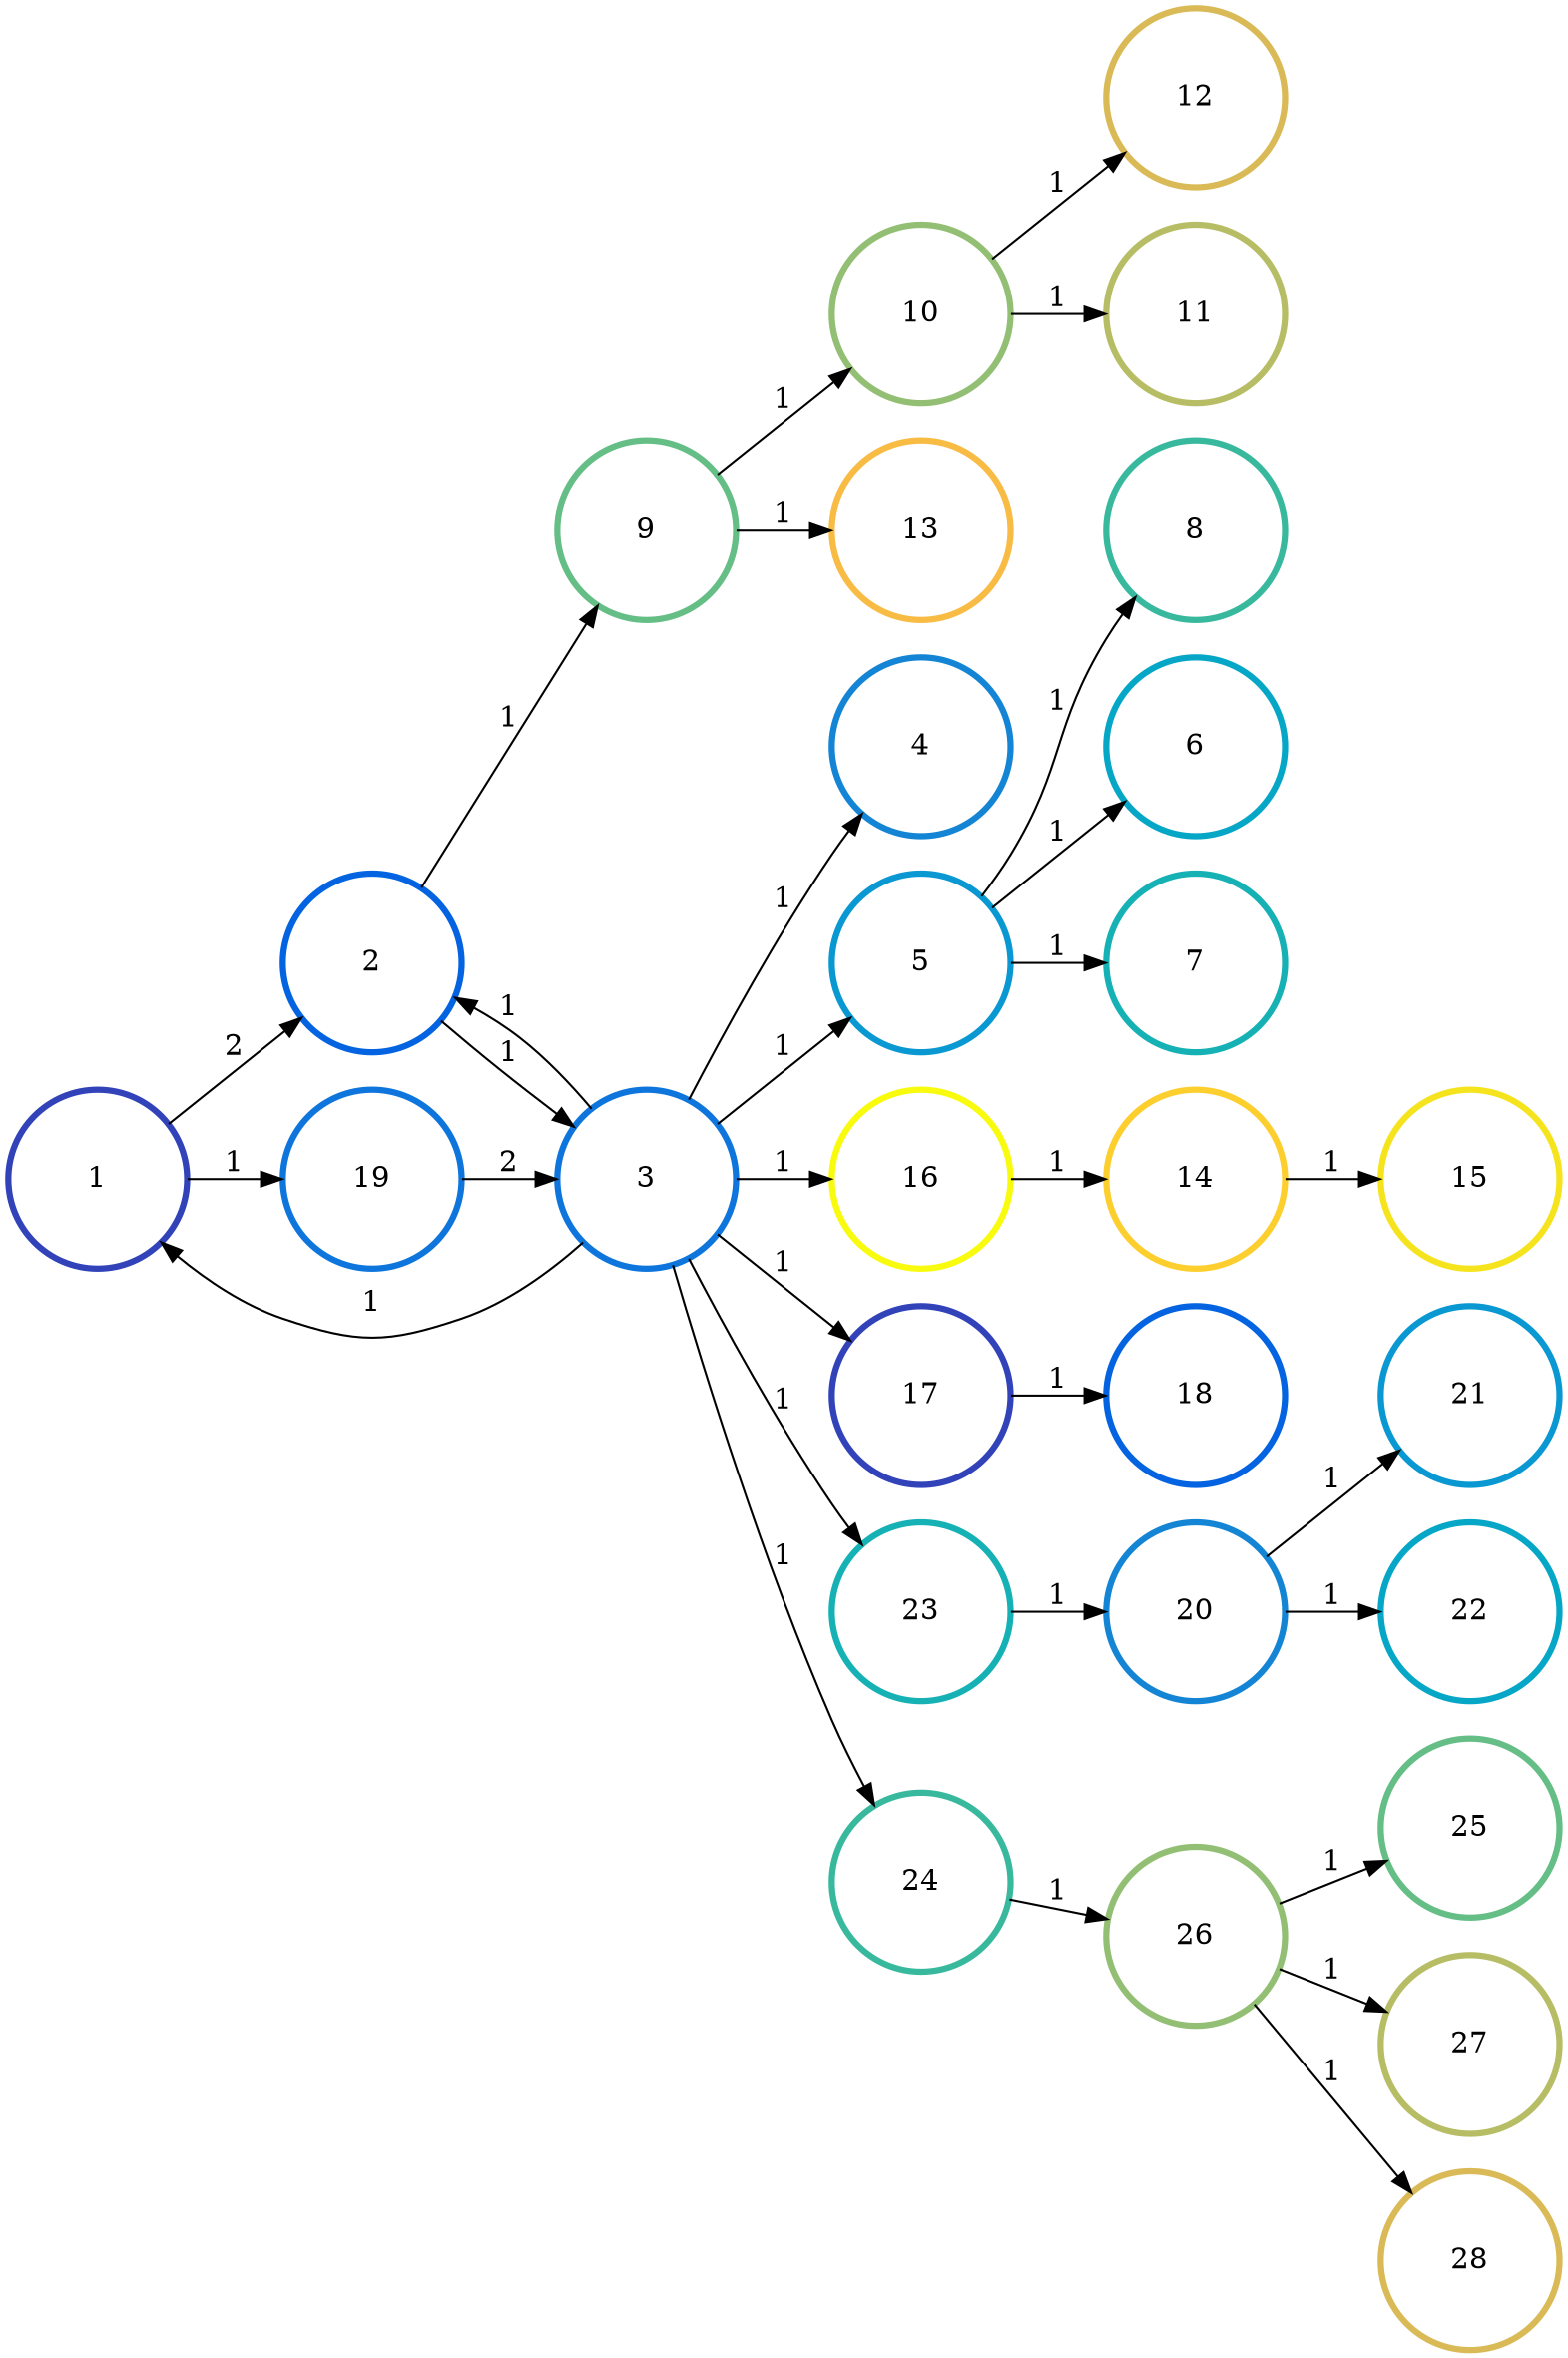 digraph N {
	overlap="false"
	rankdir="LR"
	0 [label="1",width=1.2,height=1.2,style="",penwidth=3,color="#3243BA"]
	1 [label="2",width=1.2,height=1.2,style="",penwidth=3,color="#0363E1"]
	2 [label="3",width=1.2,height=1.2,style="",penwidth=3,color="#0D75DC"]
	3 [label="4",width=1.2,height=1.2,style="",penwidth=3,color="#1485D4"]
	4 [label="5",width=1.2,height=1.2,style="",penwidth=3,color="#0998D1"]
	5 [label="6",width=1.2,height=1.2,style="",penwidth=3,color="#06A7C6"]
	6 [label="7",width=1.2,height=1.2,style="",penwidth=3,color="#15B1B4"]
	7 [label="8",width=1.2,height=1.2,style="",penwidth=3,color="#38B99E"]
	8 [label="9",width=1.2,height=1.2,style="",penwidth=3,color="#65BE86"]
	9 [label="10",width=1.2,height=1.2,style="",penwidth=3,color="#92BF73"]
	10 [label="11",width=1.2,height=1.2,style="",penwidth=3,color="#B7BD64"]
	11 [label="12",width=1.2,height=1.2,style="",penwidth=3,color="#D9BA56"]
	12 [label="13",width=1.2,height=1.2,style="",penwidth=3,color="#F8BB44"]
	13 [label="14",width=1.2,height=1.2,style="",penwidth=3,color="#FCCE2E"]
	14 [label="15",width=1.2,height=1.2,style="",penwidth=3,color="#F5E41D"]
	15 [label="16",width=1.2,height=1.2,style="",penwidth=3,color="#F9FB0E"]
	16 [label="17",width=1.2,height=1.2,style="",penwidth=3,color="#3243BA"]
	17 [label="18",width=1.2,height=1.2,style="",penwidth=3,color="#0363E1"]
	18 [label="19",width=1.2,height=1.2,style="",penwidth=3,color="#0D75DC"]
	19 [label="20",width=1.2,height=1.2,style="",penwidth=3,color="#1485D4"]
	20 [label="21",width=1.2,height=1.2,style="",penwidth=3,color="#0998D1"]
	21 [label="22",width=1.2,height=1.2,style="",penwidth=3,color="#06A7C6"]
	22 [label="23",width=1.2,height=1.2,style="",penwidth=3,color="#15B1B4"]
	23 [label="24",width=1.2,height=1.2,style="",penwidth=3,color="#38B99E"]
	24 [label="25",width=1.2,height=1.2,style="",penwidth=3,color="#65BE86"]
	25 [label="26",width=1.2,height=1.2,style="",penwidth=3,color="#92BF73"]
	26 [label="27",width=1.2,height=1.2,style="",penwidth=3,color="#B7BD64"]
	27 [label="28",width=1.2,height=1.2,style="",penwidth=3,color="#D9BA56"]
	0 -> 1 [penwidth=1,color=black,label="2"]
	0 -> 18 [penwidth=1,color=black,label="1"]
	1 -> 2 [penwidth=1,color=black,label="1"]
	1 -> 8 [penwidth=1,color=black,label="1"]
	2 -> 0 [penwidth=1,color=black,label="1"]
	2 -> 1 [penwidth=1,color=black,label="1"]
	2 -> 3 [penwidth=1,color=black,label="1"]
	2 -> 4 [penwidth=1,color=black,label="1"]
	2 -> 15 [penwidth=1,color=black,label="1"]
	2 -> 16 [penwidth=1,color=black,label="1"]
	2 -> 22 [penwidth=1,color=black,label="1"]
	2 -> 23 [penwidth=1,color=black,label="1"]
	4 -> 5 [penwidth=1,color=black,label="1"]
	4 -> 6 [penwidth=1,color=black,label="1"]
	4 -> 7 [penwidth=1,color=black,label="1"]
	8 -> 9 [penwidth=1,color=black,label="1"]
	8 -> 12 [penwidth=1,color=black,label="1"]
	9 -> 10 [penwidth=1,color=black,label="1"]
	9 -> 11 [penwidth=1,color=black,label="1"]
	13 -> 14 [penwidth=1,color=black,label="1"]
	15 -> 13 [penwidth=1,color=black,label="1"]
	16 -> 17 [penwidth=1,color=black,label="1"]
	18 -> 2 [penwidth=1,color=black,label="2"]
	19 -> 20 [penwidth=1,color=black,label="1"]
	19 -> 21 [penwidth=1,color=black,label="1"]
	22 -> 19 [penwidth=1,color=black,label="1"]
	23 -> 25 [penwidth=1,color=black,label="1"]
	25 -> 24 [penwidth=1,color=black,label="1"]
	25 -> 26 [penwidth=1,color=black,label="1"]
	25 -> 27 [penwidth=1,color=black,label="1"]
}
